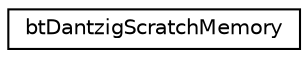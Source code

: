 digraph "Graphical Class Hierarchy"
{
  edge [fontname="Helvetica",fontsize="10",labelfontname="Helvetica",labelfontsize="10"];
  node [fontname="Helvetica",fontsize="10",shape=record];
  rankdir="LR";
  Node1 [label="btDantzigScratchMemory",height=0.2,width=0.4,color="black", fillcolor="white", style="filled",URL="$structbt_dantzig_scratch_memory.html"];
}
